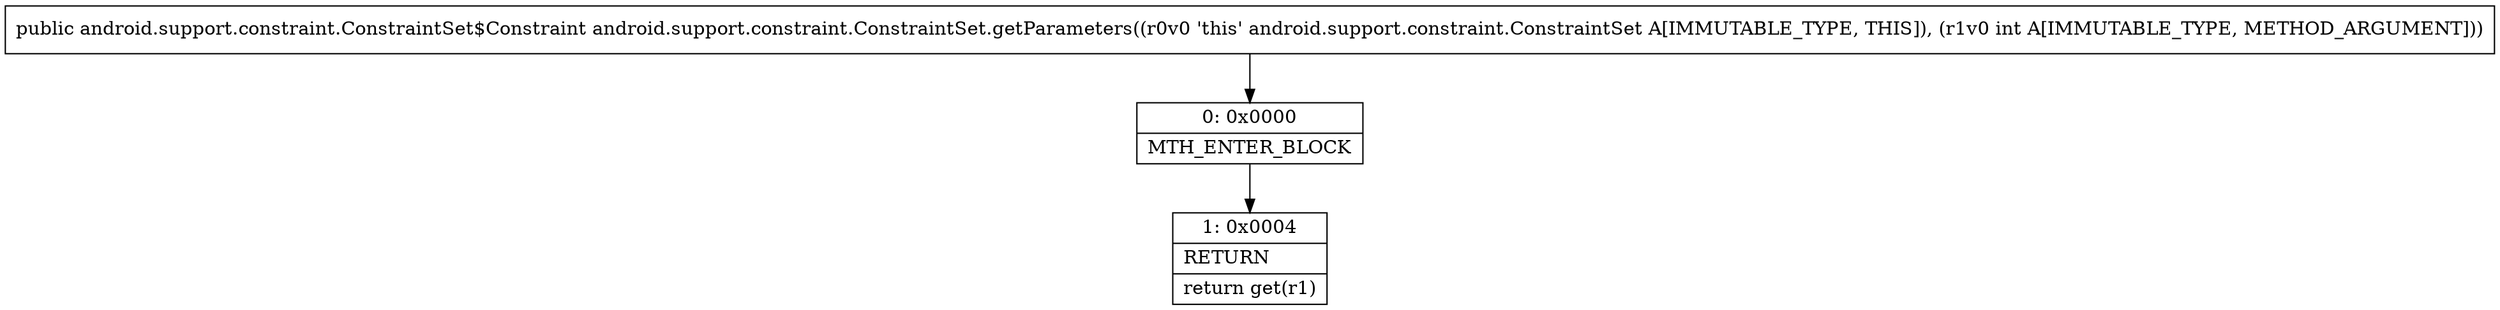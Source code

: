 digraph "CFG forandroid.support.constraint.ConstraintSet.getParameters(I)Landroid\/support\/constraint\/ConstraintSet$Constraint;" {
Node_0 [shape=record,label="{0\:\ 0x0000|MTH_ENTER_BLOCK\l}"];
Node_1 [shape=record,label="{1\:\ 0x0004|RETURN\l|return get(r1)\l}"];
MethodNode[shape=record,label="{public android.support.constraint.ConstraintSet$Constraint android.support.constraint.ConstraintSet.getParameters((r0v0 'this' android.support.constraint.ConstraintSet A[IMMUTABLE_TYPE, THIS]), (r1v0 int A[IMMUTABLE_TYPE, METHOD_ARGUMENT])) }"];
MethodNode -> Node_0;
Node_0 -> Node_1;
}

